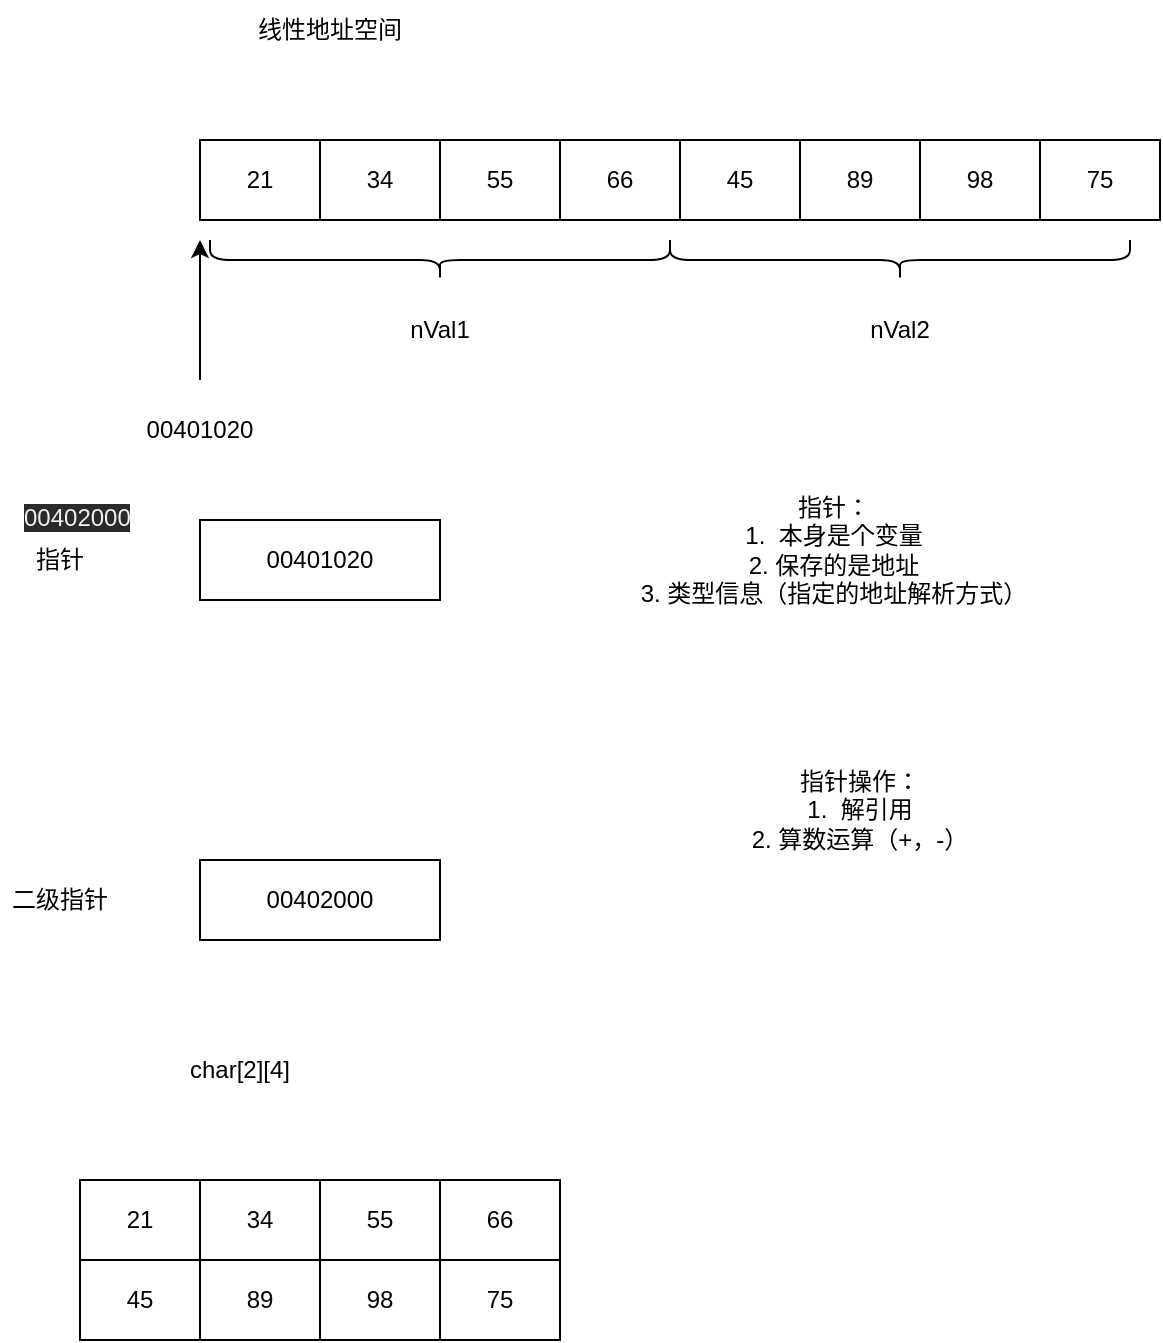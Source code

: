 <mxfile>
    <diagram id="o2O77IBhUy-gxZVxAx29" name="第 1 页">
        <mxGraphModel dx="783" dy="430" grid="1" gridSize="10" guides="1" tooltips="1" connect="1" arrows="1" fold="1" page="1" pageScale="1" pageWidth="827" pageHeight="1169" math="0" shadow="0">
            <root>
                <mxCell id="0"/>
                <mxCell id="1" parent="0"/>
                <mxCell id="2" value="21" style="rounded=0;whiteSpace=wrap;html=1;" vertex="1" parent="1">
                    <mxGeometry x="120" y="320" width="60" height="40" as="geometry"/>
                </mxCell>
                <mxCell id="3" value="34" style="rounded=0;whiteSpace=wrap;html=1;" vertex="1" parent="1">
                    <mxGeometry x="180" y="320" width="60" height="40" as="geometry"/>
                </mxCell>
                <mxCell id="4" value="55" style="rounded=0;whiteSpace=wrap;html=1;" vertex="1" parent="1">
                    <mxGeometry x="240" y="320" width="60" height="40" as="geometry"/>
                </mxCell>
                <mxCell id="6" value="66" style="rounded=0;whiteSpace=wrap;html=1;" vertex="1" parent="1">
                    <mxGeometry x="300" y="320" width="60" height="40" as="geometry"/>
                </mxCell>
                <mxCell id="7" value="45" style="rounded=0;whiteSpace=wrap;html=1;" vertex="1" parent="1">
                    <mxGeometry x="360" y="320" width="60" height="40" as="geometry"/>
                </mxCell>
                <mxCell id="8" value="89" style="rounded=0;whiteSpace=wrap;html=1;" vertex="1" parent="1">
                    <mxGeometry x="420" y="320" width="60" height="40" as="geometry"/>
                </mxCell>
                <mxCell id="9" value="98" style="rounded=0;whiteSpace=wrap;html=1;" vertex="1" parent="1">
                    <mxGeometry x="480" y="320" width="60" height="40" as="geometry"/>
                </mxCell>
                <mxCell id="11" value="线性地址空间" style="text;html=1;strokeColor=none;fillColor=none;align=center;verticalAlign=middle;whiteSpace=wrap;rounded=0;" vertex="1" parent="1">
                    <mxGeometry x="80" y="250" width="210" height="30" as="geometry"/>
                </mxCell>
                <mxCell id="12" value="" style="endArrow=classic;html=1;" edge="1" parent="1">
                    <mxGeometry width="50" height="50" relative="1" as="geometry">
                        <mxPoint x="120" y="440" as="sourcePoint"/>
                        <mxPoint x="120" y="370" as="targetPoint"/>
                    </mxGeometry>
                </mxCell>
                <mxCell id="13" value="75" style="rounded=0;whiteSpace=wrap;html=1;" vertex="1" parent="1">
                    <mxGeometry x="540" y="320" width="60" height="40" as="geometry"/>
                </mxCell>
                <mxCell id="14" value="00401020" style="text;html=1;strokeColor=none;fillColor=none;align=center;verticalAlign=middle;whiteSpace=wrap;rounded=0;" vertex="1" parent="1">
                    <mxGeometry x="90" y="450" width="60" height="30" as="geometry"/>
                </mxCell>
                <mxCell id="15" value="00401020" style="rounded=0;whiteSpace=wrap;html=1;" vertex="1" parent="1">
                    <mxGeometry x="120" y="510" width="120" height="40" as="geometry"/>
                </mxCell>
                <mxCell id="16" value="nVal1" style="text;html=1;strokeColor=none;fillColor=none;align=center;verticalAlign=middle;whiteSpace=wrap;rounded=0;" vertex="1" parent="1">
                    <mxGeometry x="210" y="400" width="60" height="30" as="geometry"/>
                </mxCell>
                <mxCell id="17" value="" style="shape=curlyBracket;whiteSpace=wrap;html=1;rounded=1;rotation=-90;" vertex="1" parent="1">
                    <mxGeometry x="230" y="265" width="20" height="230" as="geometry"/>
                </mxCell>
                <mxCell id="18" value="指针" style="text;html=1;strokeColor=none;fillColor=none;align=center;verticalAlign=middle;whiteSpace=wrap;rounded=0;" vertex="1" parent="1">
                    <mxGeometry x="20" y="515" width="60" height="30" as="geometry"/>
                </mxCell>
                <mxCell id="19" value="指针：&lt;br&gt;1.&amp;nbsp; 本身是个变量&lt;br&gt;2. 保存的是地址&lt;br&gt;3. 类型信息（指定的地址解析方式）" style="text;html=1;strokeColor=none;fillColor=none;align=center;verticalAlign=middle;whiteSpace=wrap;rounded=0;" vertex="1" parent="1">
                    <mxGeometry x="334" y="510" width="206" height="30" as="geometry"/>
                </mxCell>
                <mxCell id="20" value="" style="shape=curlyBracket;whiteSpace=wrap;html=1;rounded=1;rotation=-90;" vertex="1" parent="1">
                    <mxGeometry x="460" y="265" width="20" height="230" as="geometry"/>
                </mxCell>
                <mxCell id="21" value="nVal2" style="text;html=1;strokeColor=none;fillColor=none;align=center;verticalAlign=middle;whiteSpace=wrap;rounded=0;" vertex="1" parent="1">
                    <mxGeometry x="440" y="400" width="60" height="30" as="geometry"/>
                </mxCell>
                <mxCell id="22" value="&lt;span style=&quot;font-family: &amp;#34;helvetica&amp;#34;&quot;&gt;00402000&lt;/span&gt;" style="rounded=0;whiteSpace=wrap;html=1;" vertex="1" parent="1">
                    <mxGeometry x="120" y="680" width="120" height="40" as="geometry"/>
                </mxCell>
                <mxCell id="23" value="&lt;span style=&quot;color: rgb(240 , 240 , 240) ; font-family: &amp;#34;helvetica&amp;#34; ; font-size: 12px ; font-style: normal ; font-weight: 400 ; letter-spacing: normal ; text-align: center ; text-indent: 0px ; text-transform: none ; word-spacing: 0px ; background-color: rgb(42 , 42 , 42) ; display: inline ; float: none&quot;&gt;00402000&lt;/span&gt;" style="text;whiteSpace=wrap;html=1;" vertex="1" parent="1">
                    <mxGeometry x="30" y="495" width="80" height="30" as="geometry"/>
                </mxCell>
                <mxCell id="24" value="二级指针" style="text;html=1;strokeColor=none;fillColor=none;align=center;verticalAlign=middle;whiteSpace=wrap;rounded=0;" vertex="1" parent="1">
                    <mxGeometry x="20" y="685" width="60" height="30" as="geometry"/>
                </mxCell>
                <mxCell id="25" value="指针操作：&lt;br&gt;1.&amp;nbsp; 解引用&lt;br&gt;2. 算数运算（+，-）" style="text;html=1;strokeColor=none;fillColor=none;align=center;verticalAlign=middle;whiteSpace=wrap;rounded=0;" vertex="1" parent="1">
                    <mxGeometry x="347" y="640" width="206" height="30" as="geometry"/>
                </mxCell>
                <mxCell id="26" value="21" style="rounded=0;whiteSpace=wrap;html=1;" vertex="1" parent="1">
                    <mxGeometry x="60" y="840" width="60" height="40" as="geometry"/>
                </mxCell>
                <mxCell id="27" value="34" style="rounded=0;whiteSpace=wrap;html=1;" vertex="1" parent="1">
                    <mxGeometry x="120" y="840" width="60" height="40" as="geometry"/>
                </mxCell>
                <mxCell id="28" value="55" style="rounded=0;whiteSpace=wrap;html=1;" vertex="1" parent="1">
                    <mxGeometry x="180" y="840" width="60" height="40" as="geometry"/>
                </mxCell>
                <mxCell id="29" value="66" style="rounded=0;whiteSpace=wrap;html=1;" vertex="1" parent="1">
                    <mxGeometry x="240" y="840" width="60" height="40" as="geometry"/>
                </mxCell>
                <mxCell id="30" value="45" style="rounded=0;whiteSpace=wrap;html=1;" vertex="1" parent="1">
                    <mxGeometry x="60" y="880" width="60" height="40" as="geometry"/>
                </mxCell>
                <mxCell id="31" value="89" style="rounded=0;whiteSpace=wrap;html=1;" vertex="1" parent="1">
                    <mxGeometry x="120" y="880" width="60" height="40" as="geometry"/>
                </mxCell>
                <mxCell id="32" value="98" style="rounded=0;whiteSpace=wrap;html=1;" vertex="1" parent="1">
                    <mxGeometry x="180" y="880" width="60" height="40" as="geometry"/>
                </mxCell>
                <mxCell id="33" value="75" style="rounded=0;whiteSpace=wrap;html=1;" vertex="1" parent="1">
                    <mxGeometry x="240" y="880" width="60" height="40" as="geometry"/>
                </mxCell>
                <mxCell id="34" value="char[2][4]" style="text;html=1;strokeColor=none;fillColor=none;align=center;verticalAlign=middle;whiteSpace=wrap;rounded=0;" vertex="1" parent="1">
                    <mxGeometry x="110" y="770" width="60" height="30" as="geometry"/>
                </mxCell>
            </root>
        </mxGraphModel>
    </diagram>
</mxfile>